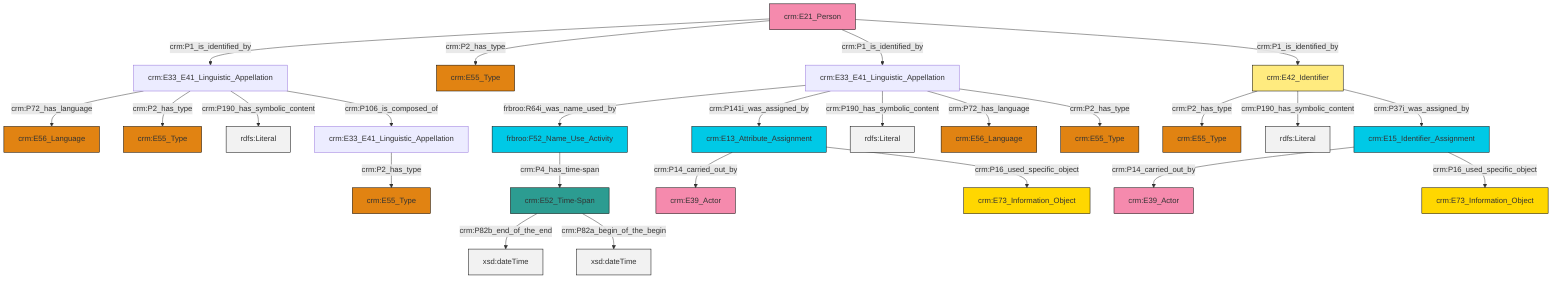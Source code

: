 graph TD
classDef Literal fill:#f2f2f2,stroke:#000000;
classDef CRM_Entity fill:#FFFFFF,stroke:#000000;
classDef Temporal_Entity fill:#00C9E6, stroke:#000000;
classDef Type fill:#E18312, stroke:#000000;
classDef Time-Span fill:#2C9C91, stroke:#000000;
classDef Appellation fill:#FFEB7F, stroke:#000000;
classDef Place fill:#008836, stroke:#000000;
classDef Persistent_Item fill:#B266B2, stroke:#000000;
classDef Conceptual_Object fill:#FFD700, stroke:#000000;
classDef Physical_Thing fill:#D2B48C, stroke:#000000;
classDef Actor fill:#f58aad, stroke:#000000;
classDef PC_Classes fill:#4ce600, stroke:#000000;
classDef Multi fill:#cccccc,stroke:#000000;

0["crm:E42_Identifier"]:::Appellation -->|crm:P2_has_type| 1["crm:E55_Type"]:::Type
11["crm:E13_Attribute_Assignment"]:::Temporal_Entity -->|crm:P14_carried_out_by| 12["crm:E39_Actor"]:::Actor
13["crm:E21_Person"]:::Actor -->|crm:P1_is_identified_by| 6["crm:E33_E41_Linguistic_Appellation"]:::Default
13["crm:E21_Person"]:::Actor -->|crm:P2_has_type| 14["crm:E55_Type"]:::Type
17["crm:E33_E41_Linguistic_Appellation"]:::Default -->|frbroo:R64i_was_name_used_by| 18["frbroo:F52_Name_Use_Activity"]:::Temporal_Entity
25["crm:E52_Time-Span"]:::Time-Span -->|crm:P82b_end_of_the_end| 26[xsd:dateTime]:::Literal
29["crm:E15_Identifier_Assignment"]:::Temporal_Entity -->|crm:P14_carried_out_by| 9["crm:E39_Actor"]:::Actor
6["crm:E33_E41_Linguistic_Appellation"]:::Default -->|crm:P72_has_language| 23["crm:E56_Language"]:::Type
11["crm:E13_Attribute_Assignment"]:::Temporal_Entity -->|crm:P16_used_specific_object| 31["crm:E73_Information_Object"]:::Conceptual_Object
18["frbroo:F52_Name_Use_Activity"]:::Temporal_Entity -->|crm:P4_has_time-span| 25["crm:E52_Time-Span"]:::Time-Span
17["crm:E33_E41_Linguistic_Appellation"]:::Default -->|crm:P141i_was_assigned_by| 11["crm:E13_Attribute_Assignment"]:::Temporal_Entity
29["crm:E15_Identifier_Assignment"]:::Temporal_Entity -->|crm:P16_used_specific_object| 34["crm:E73_Information_Object"]:::Conceptual_Object
6["crm:E33_E41_Linguistic_Appellation"]:::Default -->|crm:P2_has_type| 4["crm:E55_Type"]:::Type
21["crm:E33_E41_Linguistic_Appellation"]:::Default -->|crm:P2_has_type| 19["crm:E55_Type"]:::Type
17["crm:E33_E41_Linguistic_Appellation"]:::Default -->|crm:P190_has_symbolic_content| 39[rdfs:Literal]:::Literal
6["crm:E33_E41_Linguistic_Appellation"]:::Default -->|crm:P190_has_symbolic_content| 41[rdfs:Literal]:::Literal
25["crm:E52_Time-Span"]:::Time-Span -->|crm:P82a_begin_of_the_begin| 42[xsd:dateTime]:::Literal
0["crm:E42_Identifier"]:::Appellation -->|crm:P190_has_symbolic_content| 43[rdfs:Literal]:::Literal
6["crm:E33_E41_Linguistic_Appellation"]:::Default -->|crm:P106_is_composed_of| 21["crm:E33_E41_Linguistic_Appellation"]:::Default
13["crm:E21_Person"]:::Actor -->|crm:P1_is_identified_by| 17["crm:E33_E41_Linguistic_Appellation"]:::Default
17["crm:E33_E41_Linguistic_Appellation"]:::Default -->|crm:P72_has_language| 2["crm:E56_Language"]:::Type
13["crm:E21_Person"]:::Actor -->|crm:P1_is_identified_by| 0["crm:E42_Identifier"]:::Appellation
0["crm:E42_Identifier"]:::Appellation -->|crm:P37i_was_assigned_by| 29["crm:E15_Identifier_Assignment"]:::Temporal_Entity
17["crm:E33_E41_Linguistic_Appellation"]:::Default -->|crm:P2_has_type| 27["crm:E55_Type"]:::Type